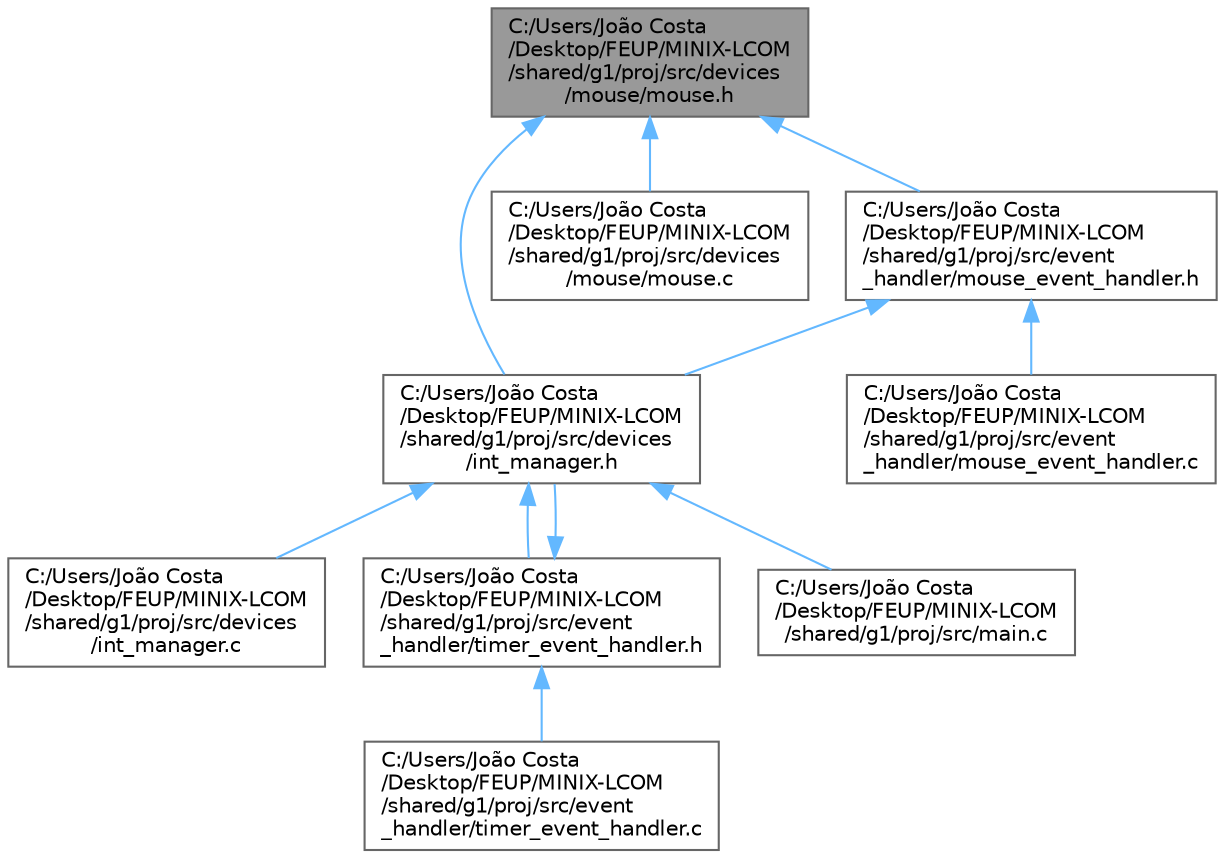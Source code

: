 digraph "C:/Users/João Costa/Desktop/FEUP/MINIX-LCOM/shared/g1/proj/src/devices/mouse/mouse.h"
{
 // LATEX_PDF_SIZE
  bgcolor="transparent";
  edge [fontname=Helvetica,fontsize=10,labelfontname=Helvetica,labelfontsize=10];
  node [fontname=Helvetica,fontsize=10,shape=box,height=0.2,width=0.4];
  Node1 [label="C:/Users/João Costa\l/Desktop/FEUP/MINIX-LCOM\l/shared/g1/proj/src/devices\l/mouse/mouse.h",height=0.2,width=0.4,color="gray40", fillcolor="grey60", style="filled", fontcolor="black",tooltip=" "];
  Node1 -> Node2 [dir="back",color="steelblue1",style="solid"];
  Node2 [label="C:/Users/João Costa\l/Desktop/FEUP/MINIX-LCOM\l/shared/g1/proj/src/devices\l/int_manager.h",height=0.2,width=0.4,color="grey40", fillcolor="white", style="filled",URL="$int__manager_8h.html",tooltip=" "];
  Node2 -> Node3 [dir="back",color="steelblue1",style="solid"];
  Node3 [label="C:/Users/João Costa\l/Desktop/FEUP/MINIX-LCOM\l/shared/g1/proj/src/devices\l/int_manager.c",height=0.2,width=0.4,color="grey40", fillcolor="white", style="filled",URL="$int__manager_8c.html",tooltip=" "];
  Node2 -> Node4 [dir="back",color="steelblue1",style="solid"];
  Node4 [label="C:/Users/João Costa\l/Desktop/FEUP/MINIX-LCOM\l/shared/g1/proj/src/event\l_handler/timer_event_handler.h",height=0.2,width=0.4,color="grey40", fillcolor="white", style="filled",URL="$timer__event__handler_8h.html",tooltip=" "];
  Node4 -> Node2 [dir="back",color="steelblue1",style="solid"];
  Node4 -> Node5 [dir="back",color="steelblue1",style="solid"];
  Node5 [label="C:/Users/João Costa\l/Desktop/FEUP/MINIX-LCOM\l/shared/g1/proj/src/event\l_handler/timer_event_handler.c",height=0.2,width=0.4,color="grey40", fillcolor="white", style="filled",URL="$timer__event__handler_8c.html",tooltip=" "];
  Node2 -> Node6 [dir="back",color="steelblue1",style="solid"];
  Node6 [label="C:/Users/João Costa\l/Desktop/FEUP/MINIX-LCOM\l/shared/g1/proj/src/main.c",height=0.2,width=0.4,color="grey40", fillcolor="white", style="filled",URL="$main_8c.html",tooltip=" "];
  Node1 -> Node7 [dir="back",color="steelblue1",style="solid"];
  Node7 [label="C:/Users/João Costa\l/Desktop/FEUP/MINIX-LCOM\l/shared/g1/proj/src/devices\l/mouse/mouse.c",height=0.2,width=0.4,color="grey40", fillcolor="white", style="filled",URL="$mouse_8c.html",tooltip=" "];
  Node1 -> Node8 [dir="back",color="steelblue1",style="solid"];
  Node8 [label="C:/Users/João Costa\l/Desktop/FEUP/MINIX-LCOM\l/shared/g1/proj/src/event\l_handler/mouse_event_handler.h",height=0.2,width=0.4,color="grey40", fillcolor="white", style="filled",URL="$mouse__event__handler_8h.html",tooltip=" "];
  Node8 -> Node2 [dir="back",color="steelblue1",style="solid"];
  Node8 -> Node9 [dir="back",color="steelblue1",style="solid"];
  Node9 [label="C:/Users/João Costa\l/Desktop/FEUP/MINIX-LCOM\l/shared/g1/proj/src/event\l_handler/mouse_event_handler.c",height=0.2,width=0.4,color="grey40", fillcolor="white", style="filled",URL="$mouse__event__handler_8c.html",tooltip=" "];
}
